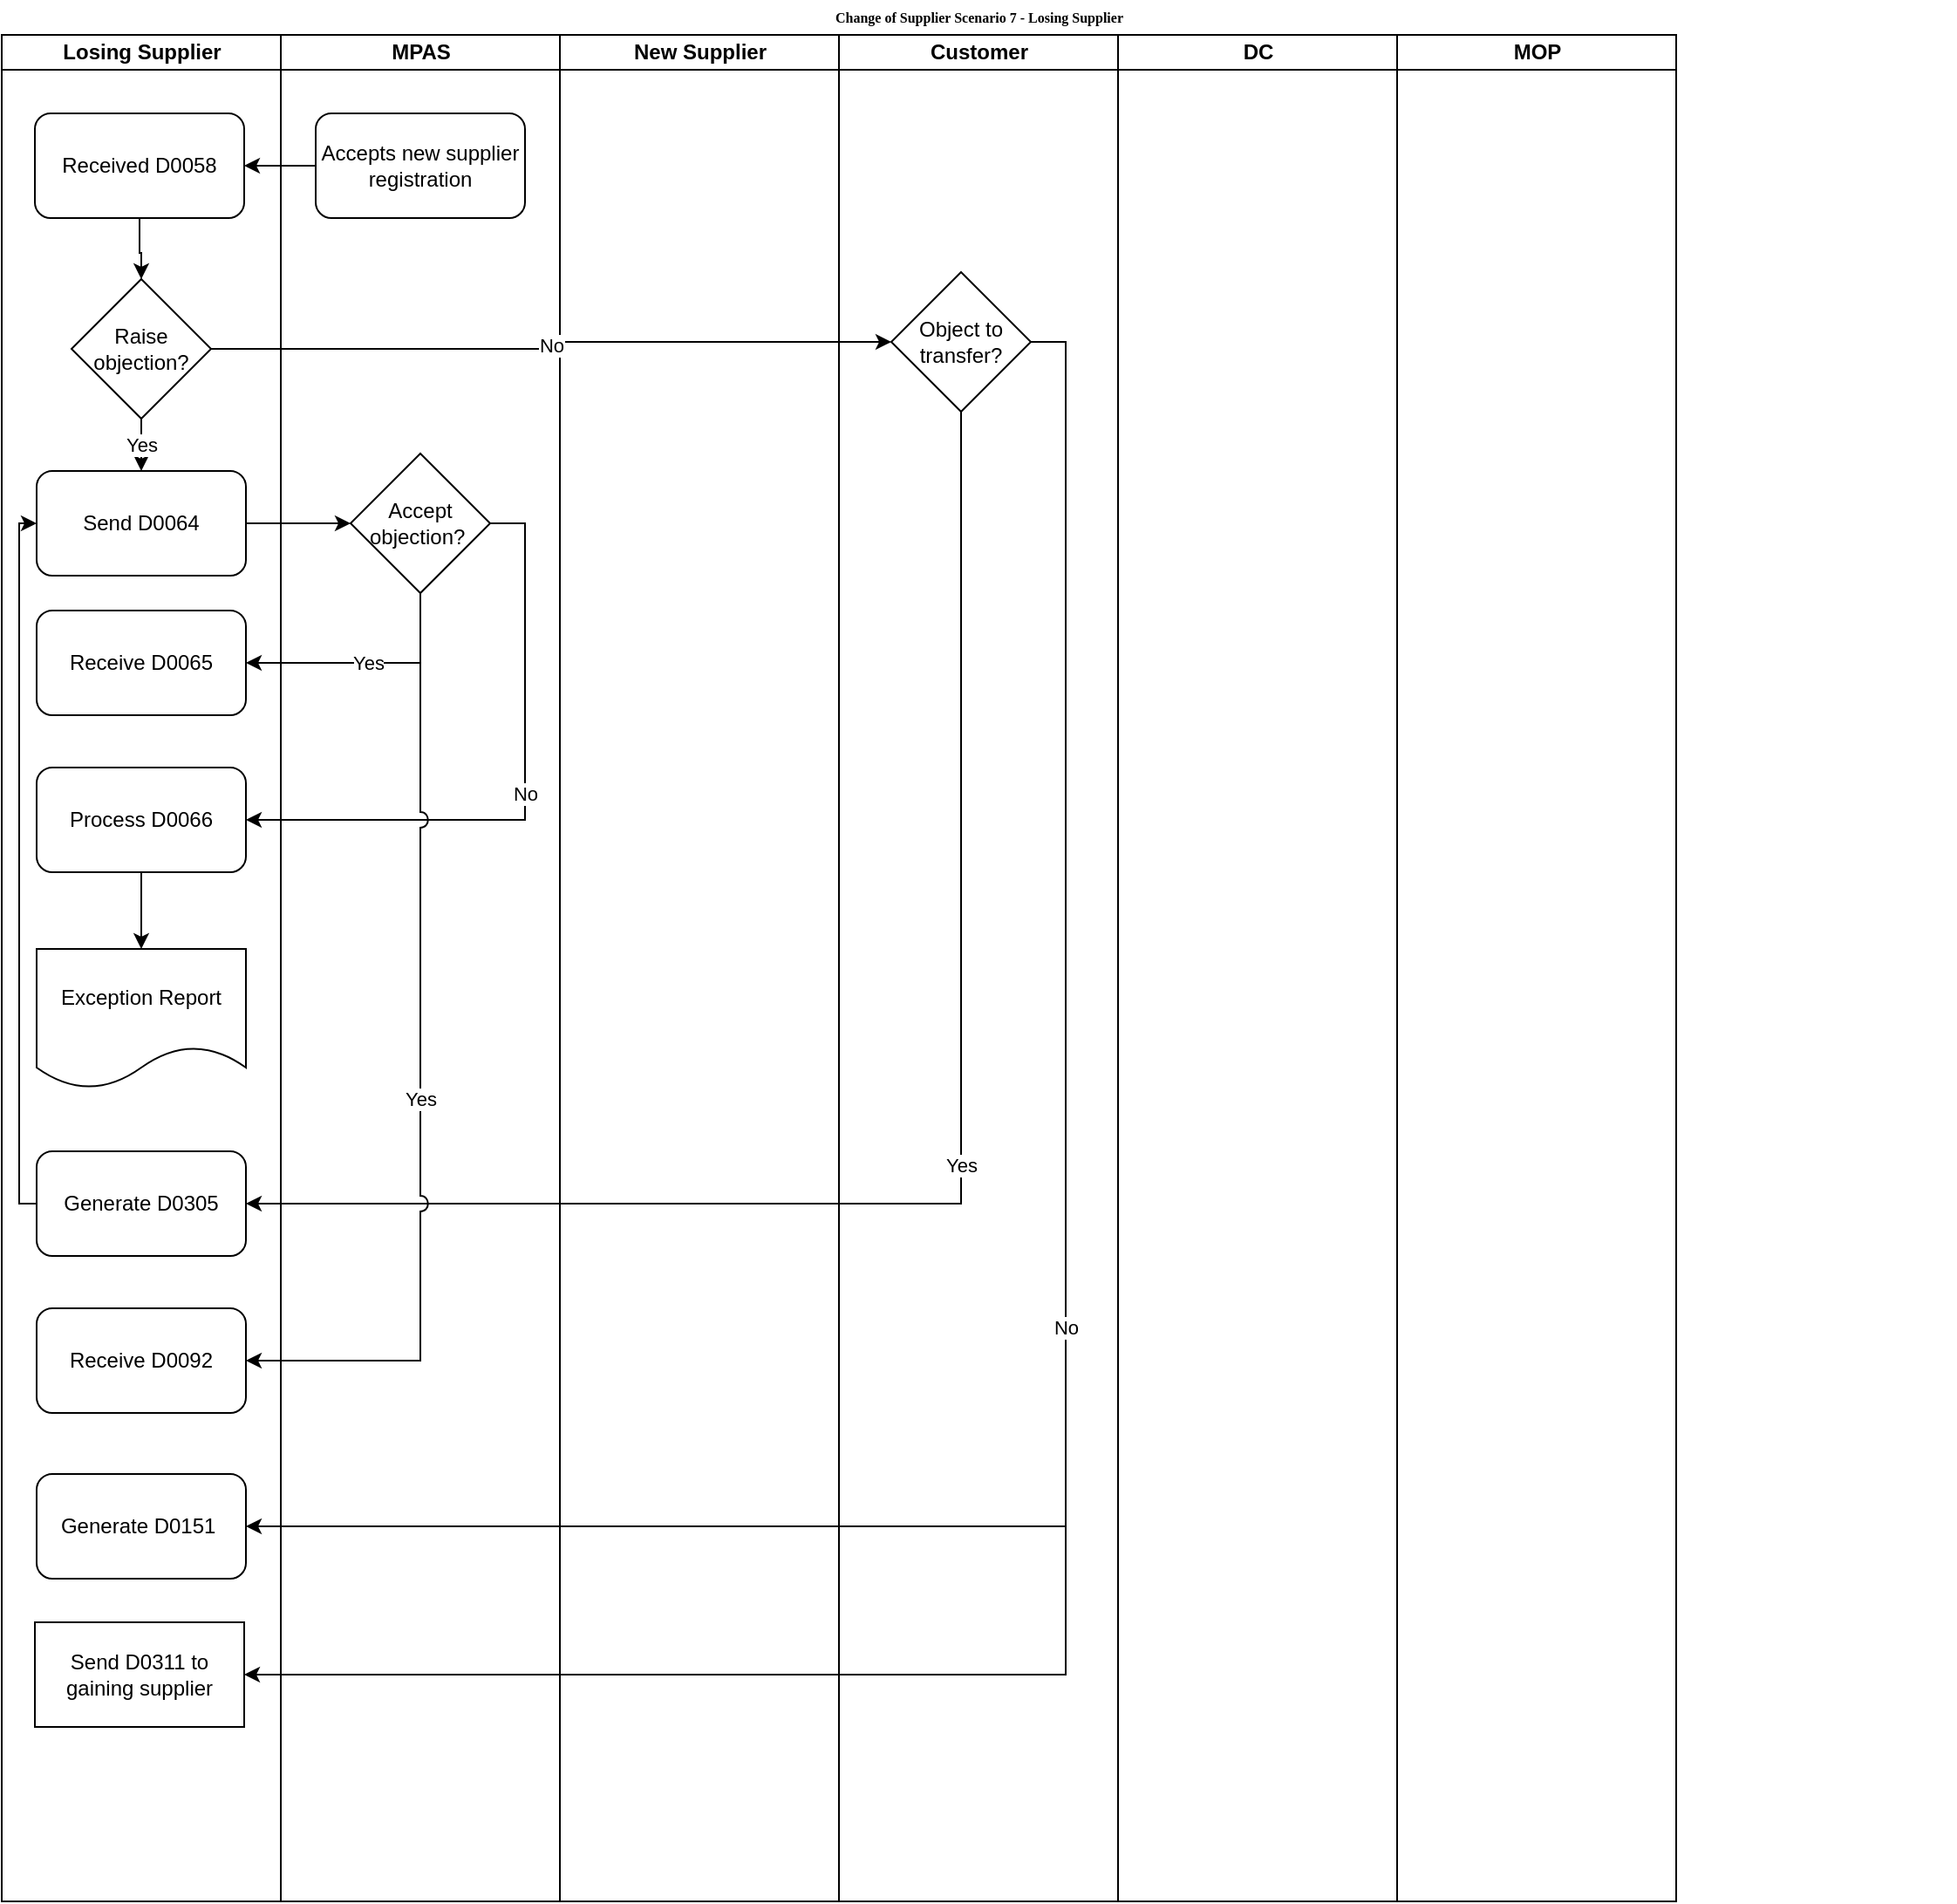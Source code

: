 <mxfile version="10.9.8" type="github"><diagram name="Page-1" id="74e2e168-ea6b-b213-b513-2b3c1d86103e"><mxGraphModel dx="750" dy="541" grid="1" gridSize="10" guides="1" tooltips="1" connect="1" arrows="1" fold="1" page="1" pageScale="1" pageWidth="827" pageHeight="1169" background="#ffffff" math="0" shadow="0"><root><mxCell id="0"/><mxCell id="1" parent="0"/><mxCell id="77e6c97f196da883-1" value="Change of Supplier Scenario 7 - Losing Supplier" style="swimlane;html=1;childLayout=stackLayout;startSize=20;rounded=0;shadow=0;labelBackgroundColor=none;strokeColor=none;strokeWidth=1;fillColor=#ffffff;fontFamily=Verdana;fontSize=8;fontColor=#000000;align=center;" parent="1" vertex="1"><mxGeometry x="70" y="40" width="1120" height="1090" as="geometry"/></mxCell><mxCell id="77e6c97f196da883-2" value="Losing Supplier" style="swimlane;html=1;startSize=20;" parent="77e6c97f196da883-1" vertex="1"><mxGeometry y="20" width="160" height="1070" as="geometry"/></mxCell><mxCell id="zIyODxOTTqoCsG_aiIHh-21" style="edgeStyle=orthogonalEdgeStyle;rounded=0;orthogonalLoop=1;jettySize=auto;html=1;exitX=0.5;exitY=1;exitDx=0;exitDy=0;" parent="77e6c97f196da883-2" edge="1"><mxGeometry relative="1" as="geometry"><mxPoint x="80" y="800" as="sourcePoint"/><mxPoint x="80" y="800" as="targetPoint"/></mxGeometry></mxCell><mxCell id="lABEAh94QwCFASmo0ZNv-1" value="Received D0058" style="rounded=1;whiteSpace=wrap;html=1;" parent="77e6c97f196da883-2" vertex="1"><mxGeometry x="19" y="45" width="120" height="60" as="geometry"/></mxCell><mxCell id="oEzCVnBT9_kY-Uq2kUhe-3" value="Yes" style="edgeStyle=orthogonalEdgeStyle;rounded=0;orthogonalLoop=1;jettySize=auto;html=1;exitX=0.5;exitY=1;exitDx=0;exitDy=0;" parent="77e6c97f196da883-2" source="8GCFweuIL4JDo90L80H1-9" target="oEzCVnBT9_kY-Uq2kUhe-1" edge="1"><mxGeometry relative="1" as="geometry"/></mxCell><mxCell id="8GCFweuIL4JDo90L80H1-9" value="Raise objection?" style="rhombus;whiteSpace=wrap;html=1;" parent="77e6c97f196da883-2" vertex="1"><mxGeometry x="40" y="140" width="80" height="80" as="geometry"/></mxCell><mxCell id="8GCFweuIL4JDo90L80H1-12" style="edgeStyle=orthogonalEdgeStyle;rounded=0;orthogonalLoop=1;jettySize=auto;html=1;exitX=0.5;exitY=1;exitDx=0;exitDy=0;" parent="77e6c97f196da883-2" source="lABEAh94QwCFASmo0ZNv-1" target="8GCFweuIL4JDo90L80H1-9" edge="1"><mxGeometry relative="1" as="geometry"><mxPoint x="560" y="120" as="sourcePoint"/></mxGeometry></mxCell><mxCell id="oEzCVnBT9_kY-Uq2kUhe-1" value="Send D0064" style="rounded=1;whiteSpace=wrap;html=1;" parent="77e6c97f196da883-2" vertex="1"><mxGeometry x="20" y="250" width="120" height="60" as="geometry"/></mxCell><mxCell id="NI0VUk_a5mOlWwO16NUy-3" style="edgeStyle=orthogonalEdgeStyle;rounded=0;jumpStyle=arc;jumpSize=9;orthogonalLoop=1;jettySize=auto;html=1;exitX=0;exitY=0.5;exitDx=0;exitDy=0;entryX=0;entryY=0.5;entryDx=0;entryDy=0;" edge="1" parent="77e6c97f196da883-2" source="oEzCVnBT9_kY-Uq2kUhe-6" target="oEzCVnBT9_kY-Uq2kUhe-1"><mxGeometry relative="1" as="geometry"><Array as="points"><mxPoint x="10" y="670"/><mxPoint x="10" y="280"/></Array></mxGeometry></mxCell><mxCell id="oEzCVnBT9_kY-Uq2kUhe-6" value="Generate D0305" style="rounded=1;whiteSpace=wrap;html=1;" parent="77e6c97f196da883-2" vertex="1"><mxGeometry x="20" y="640" width="120" height="60" as="geometry"/></mxCell><mxCell id="oEzCVnBT9_kY-Uq2kUhe-8" value="Send D0311 to gaining supplier" style="rounded=0;whiteSpace=wrap;html=1;" parent="77e6c97f196da883-2" vertex="1"><mxGeometry x="19" y="910" width="120" height="60" as="geometry"/></mxCell><mxCell id="oEzCVnBT9_kY-Uq2kUhe-15" style="edgeStyle=orthogonalEdgeStyle;rounded=0;orthogonalLoop=1;jettySize=auto;html=1;exitX=0.5;exitY=1;exitDx=0;exitDy=0;entryX=0.5;entryY=0;entryDx=0;entryDy=0;" parent="77e6c97f196da883-2" source="oEzCVnBT9_kY-Uq2kUhe-11" target="oEzCVnBT9_kY-Uq2kUhe-14" edge="1"><mxGeometry relative="1" as="geometry"/></mxCell><mxCell id="oEzCVnBT9_kY-Uq2kUhe-11" value="Process D0066" style="rounded=1;whiteSpace=wrap;html=1;" parent="77e6c97f196da883-2" vertex="1"><mxGeometry x="20" y="420" width="120" height="60" as="geometry"/></mxCell><mxCell id="oEzCVnBT9_kY-Uq2kUhe-14" value="Exception Report" style="shape=document;whiteSpace=wrap;html=1;boundedLbl=1;" parent="77e6c97f196da883-2" vertex="1"><mxGeometry x="20" y="524" width="120" height="80" as="geometry"/></mxCell><mxCell id="oEzCVnBT9_kY-Uq2kUhe-16" value="Generate D0151&amp;nbsp;" style="rounded=1;whiteSpace=wrap;html=1;" parent="77e6c97f196da883-2" vertex="1"><mxGeometry x="20" y="825" width="120" height="60" as="geometry"/></mxCell><mxCell id="oEzCVnBT9_kY-Uq2kUhe-18" value="Receive D0092" style="rounded=1;whiteSpace=wrap;html=1;" parent="77e6c97f196da883-2" vertex="1"><mxGeometry x="20" y="730" width="120" height="60" as="geometry"/></mxCell><mxCell id="NI0VUk_a5mOlWwO16NUy-1" value="Receive D0065" style="rounded=1;whiteSpace=wrap;html=1;" vertex="1" parent="77e6c97f196da883-2"><mxGeometry x="20" y="330" width="120" height="60" as="geometry"/></mxCell><mxCell id="77e6c97f196da883-3" value="MPAS" style="swimlane;html=1;startSize=20;" parent="77e6c97f196da883-1" vertex="1"><mxGeometry x="160" y="20" width="160" height="1070" as="geometry"/></mxCell><mxCell id="zIyODxOTTqoCsG_aiIHh-10" value="Accepts new supplier registration" style="rounded=1;whiteSpace=wrap;html=1;" parent="77e6c97f196da883-3" vertex="1"><mxGeometry x="20" y="45" width="120" height="60" as="geometry"/></mxCell><mxCell id="oEzCVnBT9_kY-Uq2kUhe-10" value="Accept objection?&amp;nbsp;" style="rhombus;whiteSpace=wrap;html=1;" parent="77e6c97f196da883-3" vertex="1"><mxGeometry x="40" y="240" width="80" height="80" as="geometry"/></mxCell><mxCell id="77e6c97f196da883-4" value="New Supplier" style="swimlane;html=1;startSize=20;" parent="77e6c97f196da883-1" vertex="1"><mxGeometry x="320" y="20" width="160" height="1070" as="geometry"/></mxCell><mxCell id="wQQ8Tt-gBdMGujzAyKJH-7" value="Customer" style="swimlane;html=1;startSize=20;" parent="77e6c97f196da883-1" vertex="1"><mxGeometry x="480" y="20" width="160" height="1070" as="geometry"/></mxCell><mxCell id="oEzCVnBT9_kY-Uq2kUhe-4" value="Object to transfer?" style="rhombus;whiteSpace=wrap;html=1;" parent="wQQ8Tt-gBdMGujzAyKJH-7" vertex="1"><mxGeometry x="30" y="136" width="80" height="80" as="geometry"/></mxCell><mxCell id="77e6c97f196da883-5" value="DC" style="swimlane;html=1;startSize=20;" parent="77e6c97f196da883-1" vertex="1"><mxGeometry x="640" y="20" width="160" height="1070" as="geometry"/></mxCell><mxCell id="77e6c97f196da883-7" value="MOP" style="swimlane;html=1;startSize=20;" parent="77e6c97f196da883-1" vertex="1"><mxGeometry x="800" y="20" width="160" height="1070" as="geometry"/></mxCell><mxCell id="lABEAh94QwCFASmo0ZNv-2" style="edgeStyle=orthogonalEdgeStyle;rounded=0;orthogonalLoop=1;jettySize=auto;html=1;entryX=1;entryY=0.5;entryDx=0;entryDy=0;" parent="77e6c97f196da883-1" source="zIyODxOTTqoCsG_aiIHh-10" target="lABEAh94QwCFASmo0ZNv-1" edge="1"><mxGeometry relative="1" as="geometry"><mxPoint x="239" y="155" as="targetPoint"/></mxGeometry></mxCell><mxCell id="oEzCVnBT9_kY-Uq2kUhe-5" value="No" style="edgeStyle=orthogonalEdgeStyle;rounded=0;orthogonalLoop=1;jettySize=auto;html=1;exitX=1;exitY=0.5;exitDx=0;exitDy=0;entryX=0;entryY=0.5;entryDx=0;entryDy=0;" parent="77e6c97f196da883-1" source="8GCFweuIL4JDo90L80H1-9" target="oEzCVnBT9_kY-Uq2kUhe-4" edge="1"><mxGeometry relative="1" as="geometry"/></mxCell><mxCell id="oEzCVnBT9_kY-Uq2kUhe-7" value="Yes" style="edgeStyle=orthogonalEdgeStyle;rounded=0;orthogonalLoop=1;jettySize=auto;html=1;entryX=1;entryY=0.5;entryDx=0;entryDy=0;exitX=0.5;exitY=1;exitDx=0;exitDy=0;" parent="77e6c97f196da883-1" source="oEzCVnBT9_kY-Uq2kUhe-4" target="oEzCVnBT9_kY-Uq2kUhe-6" edge="1"><mxGeometry relative="1" as="geometry"/></mxCell><mxCell id="oEzCVnBT9_kY-Uq2kUhe-9" value="" style="edgeStyle=orthogonalEdgeStyle;rounded=0;orthogonalLoop=1;jettySize=auto;html=1;exitX=1;exitY=0.5;exitDx=0;exitDy=0;entryX=1;entryY=0.5;entryDx=0;entryDy=0;" parent="77e6c97f196da883-1" source="oEzCVnBT9_kY-Uq2kUhe-4" target="oEzCVnBT9_kY-Uq2kUhe-8" edge="1"><mxGeometry relative="1" as="geometry"/></mxCell><mxCell id="oEzCVnBT9_kY-Uq2kUhe-12" style="edgeStyle=orthogonalEdgeStyle;rounded=0;orthogonalLoop=1;jettySize=auto;html=1;exitX=1;exitY=0.5;exitDx=0;exitDy=0;" parent="77e6c97f196da883-1" source="oEzCVnBT9_kY-Uq2kUhe-1" target="oEzCVnBT9_kY-Uq2kUhe-10" edge="1"><mxGeometry relative="1" as="geometry"/></mxCell><mxCell id="oEzCVnBT9_kY-Uq2kUhe-13" value="No" style="edgeStyle=orthogonalEdgeStyle;rounded=0;orthogonalLoop=1;jettySize=auto;html=1;exitX=1;exitY=0.5;exitDx=0;exitDy=0;entryX=1;entryY=0.5;entryDx=0;entryDy=0;" parent="77e6c97f196da883-1" source="oEzCVnBT9_kY-Uq2kUhe-10" target="oEzCVnBT9_kY-Uq2kUhe-11" edge="1"><mxGeometry relative="1" as="geometry"/></mxCell><mxCell id="oEzCVnBT9_kY-Uq2kUhe-17" value="No" style="edgeStyle=orthogonalEdgeStyle;rounded=0;orthogonalLoop=1;jettySize=auto;html=1;exitX=1;exitY=0.5;exitDx=0;exitDy=0;entryX=1;entryY=0.5;entryDx=0;entryDy=0;" parent="77e6c97f196da883-1" source="oEzCVnBT9_kY-Uq2kUhe-4" target="oEzCVnBT9_kY-Uq2kUhe-16" edge="1"><mxGeometry relative="1" as="geometry"/></mxCell><mxCell id="oEzCVnBT9_kY-Uq2kUhe-19" value="Yes" style="edgeStyle=orthogonalEdgeStyle;rounded=0;orthogonalLoop=1;jettySize=auto;html=1;exitX=0.5;exitY=1;exitDx=0;exitDy=0;entryX=1;entryY=0.5;entryDx=0;entryDy=0;jumpStyle=arc;jumpSize=9;" parent="77e6c97f196da883-1" source="oEzCVnBT9_kY-Uq2kUhe-10" target="oEzCVnBT9_kY-Uq2kUhe-18" edge="1"><mxGeometry x="0.072" relative="1" as="geometry"><mxPoint as="offset"/></mxGeometry></mxCell><mxCell id="NI0VUk_a5mOlWwO16NUy-2" value="Yes" style="edgeStyle=orthogonalEdgeStyle;rounded=0;jumpStyle=arc;jumpSize=9;orthogonalLoop=1;jettySize=auto;html=1;exitX=0.5;exitY=1;exitDx=0;exitDy=0;entryX=1;entryY=0.5;entryDx=0;entryDy=0;" edge="1" parent="77e6c97f196da883-1" source="oEzCVnBT9_kY-Uq2kUhe-10" target="NI0VUk_a5mOlWwO16NUy-1"><mxGeometry relative="1" as="geometry"/></mxCell></root></mxGraphModel></diagram></mxfile>
